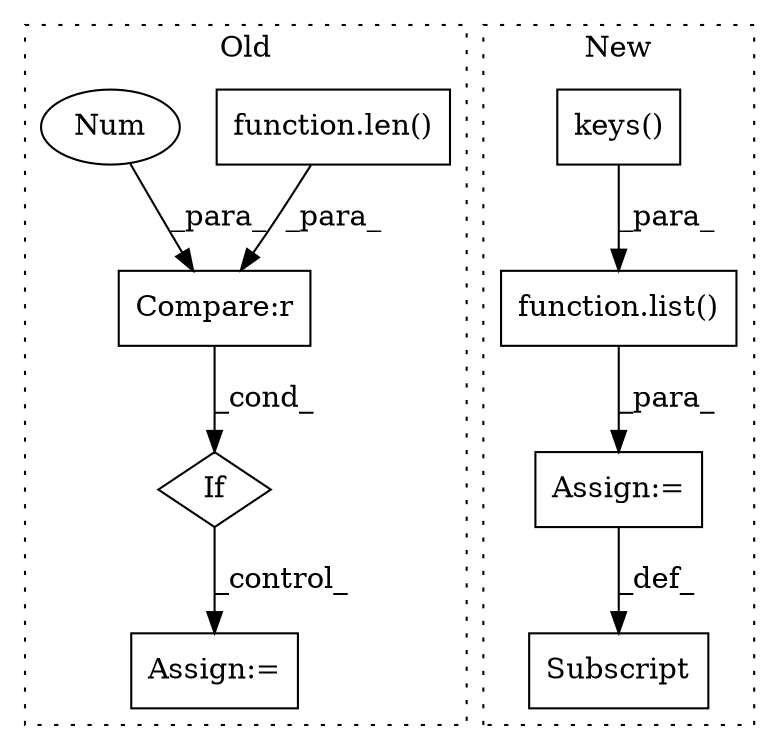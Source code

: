digraph G {
subgraph cluster0 {
1 [label="function.len()" a="75" s="4611,4633" l="4,1" shape="box"];
3 [label="Compare:r" a="40" s="4611" l="28" shape="box"];
4 [label="Num" a="76" s="4638" l="1" shape="ellipse"];
5 [label="If" a="96" s="4567" l="3" shape="diamond"];
6 [label="Assign:=" a="68" s="5250" l="3" shape="box"];
label = "Old";
style="dotted";
}
subgraph cluster1 {
2 [label="keys()" a="75" s="4591" l="19" shape="box"];
7 [label="function.list()" a="75" s="4586,4610" l="5,1" shape="box"];
8 [label="Subscript" a="63" s="4810,0" l="75,0" shape="box"];
9 [label="Assign:=" a="68" s="4583" l="3" shape="box"];
label = "New";
style="dotted";
}
1 -> 3 [label="_para_"];
2 -> 7 [label="_para_"];
3 -> 5 [label="_cond_"];
4 -> 3 [label="_para_"];
5 -> 6 [label="_control_"];
7 -> 9 [label="_para_"];
9 -> 8 [label="_def_"];
}